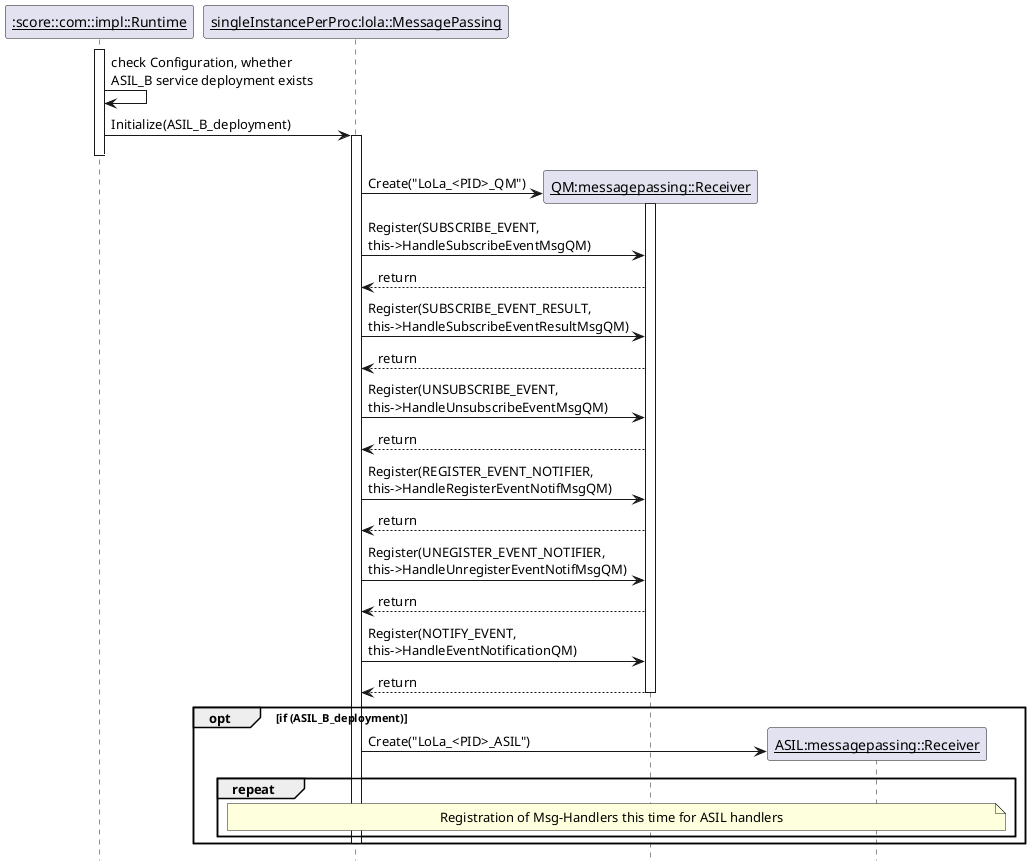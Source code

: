 @startuml lola_msg_pass_initialize_seq

hide footbox

participant "<u>:score::com::impl::Runtime</u>" as Runtime
participant "<u>singleInstancePerProc:lola::MessagePassing</u>" as MessagePassing
participant "<u>QM:messagepassing::Receiver</u>" as QMReceiver
participant "<u>ASIL:messagepassing::Receiver</u>" as ASILReceiver

activate Runtime
Runtime -> Runtime: check Configuration, whether\nASIL_B service deployment exists
Runtime -> MessagePassing: Initialize(ASIL_B_deployment)
activate MessagePassing
Runtime -[#white]> Runtime
deactivate Runtime

create QMReceiver
MessagePassing -> QMReceiver: Create("LoLa_<PID>_QM")
activate QMReceiver

MessagePassing -> QMReceiver: Register(SUBSCRIBE_EVENT,\nthis->HandleSubscribeEventMsgQM)
QMReceiver --> MessagePassing: return

MessagePassing -> QMReceiver: Register(SUBSCRIBE_EVENT_RESULT,\nthis->HandleSubscribeEventResultMsgQM)
QMReceiver --> MessagePassing: return

MessagePassing -> QMReceiver: Register(UNSUBSCRIBE_EVENT,\nthis->HandleUnsubscribeEventMsgQM)
QMReceiver --> MessagePassing: return

MessagePassing -> QMReceiver: Register(REGISTER_EVENT_NOTIFIER,\nthis->HandleRegisterEventNotifMsgQM)
QMReceiver --> MessagePassing: return

MessagePassing -> QMReceiver: Register(UNEGISTER_EVENT_NOTIFIER,\nthis->HandleUnregisterEventNotifMsgQM)
QMReceiver --> MessagePassing: return

MessagePassing -> QMReceiver: Register(NOTIFY_EVENT,\nthis->HandleEventNotificationQM)
QMReceiver --> MessagePassing: return
deactivate QMReceiver

opt if (ASIL_B_deployment)
    create ASILReceiver
    MessagePassing -> ASILReceiver: Create("LoLa_<PID>_ASIL")

    group repeat
        note over MessagePassing, ASILReceiver: Registration of Msg-Handlers this time for ASIL handlers
    end
    deactivate MessagePassing
end

@enduml